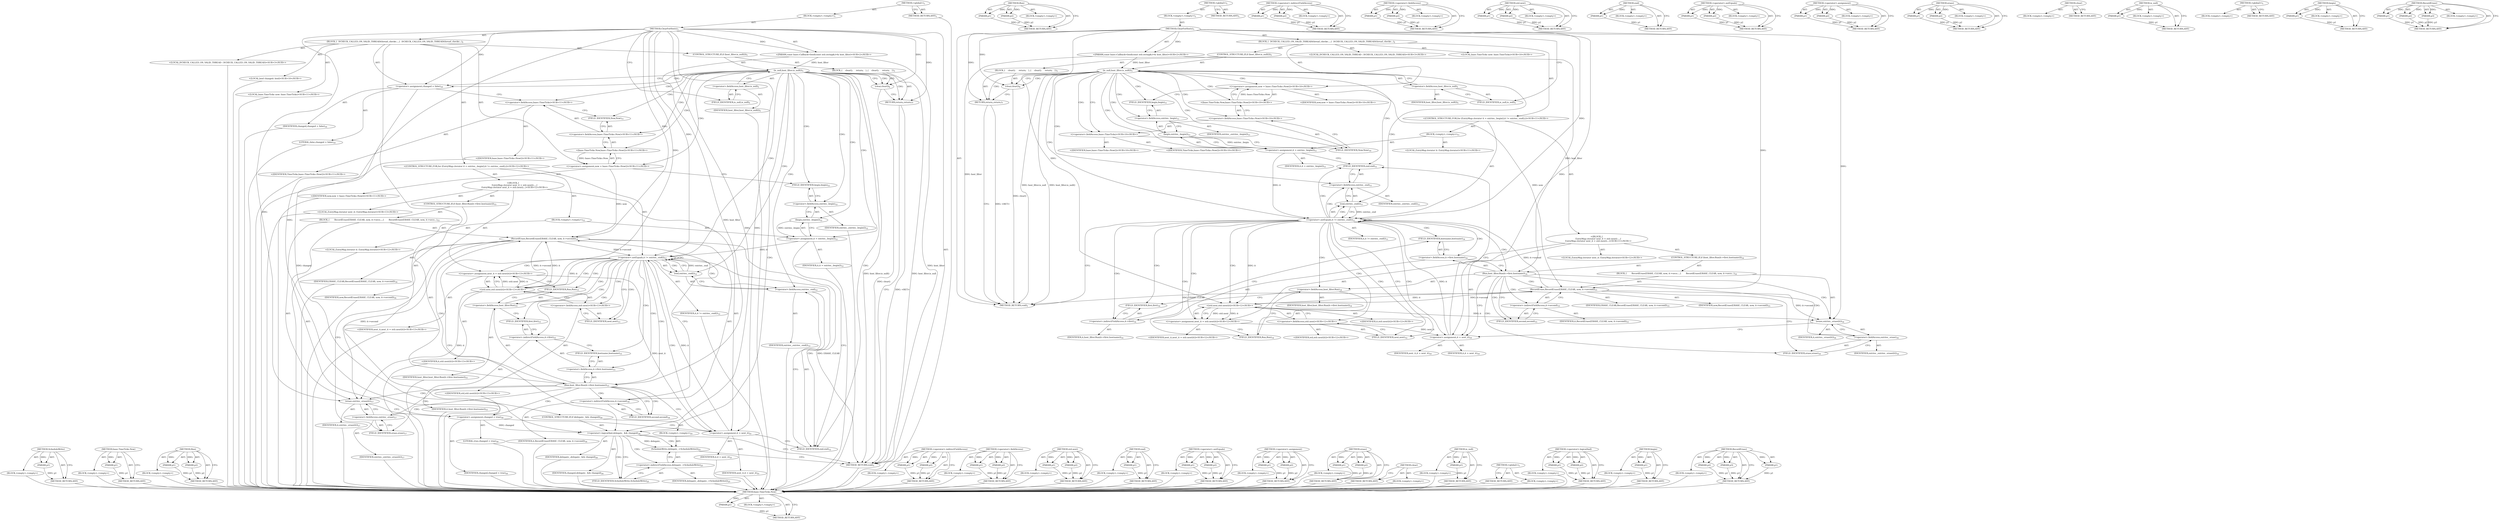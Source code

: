 digraph "RecordErase" {
vulnerable_120 [label=<(METHOD,base.TimeTicks.Now)>];
vulnerable_121 [label=<(PARAM,p1)>];
vulnerable_122 [label=<(BLOCK,&lt;empty&gt;,&lt;empty&gt;)>];
vulnerable_123 [label=<(METHOD_RETURN,ANY)>];
vulnerable_142 [label=<(METHOD,Run)>];
vulnerable_143 [label=<(PARAM,p1)>];
vulnerable_144 [label=<(PARAM,p2)>];
vulnerable_145 [label=<(BLOCK,&lt;empty&gt;,&lt;empty&gt;)>];
vulnerable_146 [label=<(METHOD_RETURN,ANY)>];
vulnerable_6 [label=<(METHOD,&lt;global&gt;)<SUB>1</SUB>>];
vulnerable_7 [label=<(BLOCK,&lt;empty&gt;,&lt;empty&gt;)<SUB>1</SUB>>];
vulnerable_8 [label=<(METHOD,ClearForHosts)<SUB>1</SUB>>];
vulnerable_9 [label="<(PARAM,const base::Callback&lt;bool(const std::string&amp;)&gt;&amp; host_filter)<SUB>2</SUB>>"];
vulnerable_10 [label=<(BLOCK,{
  DCHECK_CALLED_ON_VALID_THREAD(thread_checke...,{
  DCHECK_CALLED_ON_VALID_THREAD(thread_checke...)<SUB>2</SUB>>];
vulnerable_11 [label="<(LOCAL,DCHECK_CALLED_ON_VALID_THREAD : DCHECK_CALLED_ON_VALID_THREAD)<SUB>3</SUB>>"];
vulnerable_12 [label=<(CONTROL_STRUCTURE,IF,if (host_filter.is_null()))<SUB>5</SUB>>];
vulnerable_13 [label=<(is_null,host_filter.is_null())<SUB>5</SUB>>];
vulnerable_14 [label=<(&lt;operator&gt;.fieldAccess,host_filter.is_null)<SUB>5</SUB>>];
vulnerable_15 [label=<(IDENTIFIER,host_filter,host_filter.is_null())<SUB>5</SUB>>];
vulnerable_16 [label=<(FIELD_IDENTIFIER,is_null,is_null)<SUB>5</SUB>>];
vulnerable_17 [label=<(BLOCK,{
    clear();
     return;
   },{
    clear();
     return;
   })<SUB>5</SUB>>];
vulnerable_18 [label=<(clear,clear())<SUB>6</SUB>>];
vulnerable_19 [label=<(RETURN,return;,return;)<SUB>7</SUB>>];
vulnerable_20 [label="<(LOCAL,base.TimeTicks now: base.TimeTicks)<SUB>10</SUB>>"];
vulnerable_21 [label="<(&lt;operator&gt;.assignment,now = base::TimeTicks::Now())<SUB>10</SUB>>"];
vulnerable_22 [label="<(IDENTIFIER,now,now = base::TimeTicks::Now())<SUB>10</SUB>>"];
vulnerable_23 [label="<(base.TimeTicks.Now,base::TimeTicks::Now())<SUB>10</SUB>>"];
vulnerable_24 [label="<(&lt;operator&gt;.fieldAccess,base::TimeTicks::Now)<SUB>10</SUB>>"];
vulnerable_25 [label="<(&lt;operator&gt;.fieldAccess,base::TimeTicks)<SUB>10</SUB>>"];
vulnerable_26 [label="<(IDENTIFIER,base,base::TimeTicks::Now())<SUB>10</SUB>>"];
vulnerable_27 [label="<(IDENTIFIER,TimeTicks,base::TimeTicks::Now())<SUB>10</SUB>>"];
vulnerable_28 [label=<(FIELD_IDENTIFIER,Now,Now)<SUB>10</SUB>>];
vulnerable_29 [label="<(CONTROL_STRUCTURE,FOR,for (EntryMap::iterator it = entries_.begin();it != entries_.end();))<SUB>11</SUB>>"];
vulnerable_30 [label=<(BLOCK,&lt;empty&gt;,&lt;empty&gt;)<SUB>11</SUB>>];
vulnerable_31 [label="<(LOCAL,EntryMap.iterator it: EntryMap.iterator)<SUB>11</SUB>>"];
vulnerable_32 [label=<(&lt;operator&gt;.assignment,it = entries_.begin())<SUB>11</SUB>>];
vulnerable_33 [label=<(IDENTIFIER,it,it = entries_.begin())<SUB>11</SUB>>];
vulnerable_34 [label=<(begin,entries_.begin())<SUB>11</SUB>>];
vulnerable_35 [label=<(&lt;operator&gt;.fieldAccess,entries_.begin)<SUB>11</SUB>>];
vulnerable_36 [label=<(IDENTIFIER,entries_,entries_.begin())<SUB>11</SUB>>];
vulnerable_37 [label=<(FIELD_IDENTIFIER,begin,begin)<SUB>11</SUB>>];
vulnerable_38 [label=<(&lt;operator&gt;.notEquals,it != entries_.end())<SUB>11</SUB>>];
vulnerable_39 [label=<(IDENTIFIER,it,it != entries_.end())<SUB>11</SUB>>];
vulnerable_40 [label=<(end,entries_.end())<SUB>11</SUB>>];
vulnerable_41 [label=<(&lt;operator&gt;.fieldAccess,entries_.end)<SUB>11</SUB>>];
vulnerable_42 [label=<(IDENTIFIER,entries_,entries_.end())<SUB>11</SUB>>];
vulnerable_43 [label=<(FIELD_IDENTIFIER,end,end)<SUB>11</SUB>>];
vulnerable_44 [label="<(BLOCK,{
     EntryMap::iterator next_it = std::next(i...,{
     EntryMap::iterator next_it = std::next(i...)<SUB>11</SUB>>"];
vulnerable_45 [label="<(LOCAL,EntryMap.iterator next_it: EntryMap.iterator)<SUB>12</SUB>>"];
vulnerable_46 [label="<(&lt;operator&gt;.assignment,next_it = std::next(it))<SUB>12</SUB>>"];
vulnerable_47 [label="<(IDENTIFIER,next_it,next_it = std::next(it))<SUB>12</SUB>>"];
vulnerable_48 [label="<(std.next,std::next(it))<SUB>12</SUB>>"];
vulnerable_49 [label="<(&lt;operator&gt;.fieldAccess,std::next)<SUB>12</SUB>>"];
vulnerable_50 [label="<(IDENTIFIER,std,std::next(it))<SUB>12</SUB>>"];
vulnerable_51 [label=<(FIELD_IDENTIFIER,next,next)<SUB>12</SUB>>];
vulnerable_52 [label="<(IDENTIFIER,it,std::next(it))<SUB>12</SUB>>"];
vulnerable_53 [label=<(CONTROL_STRUCTURE,IF,if (host_filter.Run(it-&gt;first.hostname)))<SUB>14</SUB>>];
vulnerable_54 [label=<(Run,host_filter.Run(it-&gt;first.hostname))<SUB>14</SUB>>];
vulnerable_55 [label=<(&lt;operator&gt;.fieldAccess,host_filter.Run)<SUB>14</SUB>>];
vulnerable_56 [label=<(IDENTIFIER,host_filter,host_filter.Run(it-&gt;first.hostname))<SUB>14</SUB>>];
vulnerable_57 [label=<(FIELD_IDENTIFIER,Run,Run)<SUB>14</SUB>>];
vulnerable_58 [label=<(&lt;operator&gt;.fieldAccess,it-&gt;first.hostname)<SUB>14</SUB>>];
vulnerable_59 [label=<(&lt;operator&gt;.indirectFieldAccess,it-&gt;first)<SUB>14</SUB>>];
vulnerable_60 [label=<(IDENTIFIER,it,host_filter.Run(it-&gt;first.hostname))<SUB>14</SUB>>];
vulnerable_61 [label=<(FIELD_IDENTIFIER,first,first)<SUB>14</SUB>>];
vulnerable_62 [label=<(FIELD_IDENTIFIER,hostname,hostname)<SUB>14</SUB>>];
vulnerable_63 [label=<(BLOCK,{
       RecordErase(ERASE_CLEAR, now, it-&gt;seco...,{
       RecordErase(ERASE_CLEAR, now, it-&gt;seco...)<SUB>14</SUB>>];
vulnerable_64 [label=<(RecordErase,RecordErase(ERASE_CLEAR, now, it-&gt;second))<SUB>15</SUB>>];
vulnerable_65 [label=<(IDENTIFIER,ERASE_CLEAR,RecordErase(ERASE_CLEAR, now, it-&gt;second))<SUB>15</SUB>>];
vulnerable_66 [label=<(IDENTIFIER,now,RecordErase(ERASE_CLEAR, now, it-&gt;second))<SUB>15</SUB>>];
vulnerable_67 [label=<(&lt;operator&gt;.indirectFieldAccess,it-&gt;second)<SUB>15</SUB>>];
vulnerable_68 [label=<(IDENTIFIER,it,RecordErase(ERASE_CLEAR, now, it-&gt;second))<SUB>15</SUB>>];
vulnerable_69 [label=<(FIELD_IDENTIFIER,second,second)<SUB>15</SUB>>];
vulnerable_70 [label=<(erase,entries_.erase(it))<SUB>16</SUB>>];
vulnerable_71 [label=<(&lt;operator&gt;.fieldAccess,entries_.erase)<SUB>16</SUB>>];
vulnerable_72 [label=<(IDENTIFIER,entries_,entries_.erase(it))<SUB>16</SUB>>];
vulnerable_73 [label=<(FIELD_IDENTIFIER,erase,erase)<SUB>16</SUB>>];
vulnerable_74 [label=<(IDENTIFIER,it,entries_.erase(it))<SUB>16</SUB>>];
vulnerable_75 [label=<(&lt;operator&gt;.assignment,it = next_it)<SUB>19</SUB>>];
vulnerable_76 [label=<(IDENTIFIER,it,it = next_it)<SUB>19</SUB>>];
vulnerable_77 [label=<(IDENTIFIER,next_it,it = next_it)<SUB>19</SUB>>];
vulnerable_78 [label=<(METHOD_RETURN,void)<SUB>1</SUB>>];
vulnerable_80 [label=<(METHOD_RETURN,ANY)<SUB>1</SUB>>];
vulnerable_147 [label=<(METHOD,&lt;operator&gt;.indirectFieldAccess)>];
vulnerable_148 [label=<(PARAM,p1)>];
vulnerable_149 [label=<(PARAM,p2)>];
vulnerable_150 [label=<(BLOCK,&lt;empty&gt;,&lt;empty&gt;)>];
vulnerable_151 [label=<(METHOD_RETURN,ANY)>];
vulnerable_107 [label=<(METHOD,&lt;operator&gt;.fieldAccess)>];
vulnerable_108 [label=<(PARAM,p1)>];
vulnerable_109 [label=<(PARAM,p2)>];
vulnerable_110 [label=<(BLOCK,&lt;empty&gt;,&lt;empty&gt;)>];
vulnerable_111 [label=<(METHOD_RETURN,ANY)>];
vulnerable_137 [label=<(METHOD,std.next)>];
vulnerable_138 [label=<(PARAM,p1)>];
vulnerable_139 [label=<(PARAM,p2)>];
vulnerable_140 [label=<(BLOCK,&lt;empty&gt;,&lt;empty&gt;)>];
vulnerable_141 [label=<(METHOD_RETURN,ANY)>];
vulnerable_133 [label=<(METHOD,end)>];
vulnerable_134 [label=<(PARAM,p1)>];
vulnerable_135 [label=<(BLOCK,&lt;empty&gt;,&lt;empty&gt;)>];
vulnerable_136 [label=<(METHOD_RETURN,ANY)>];
vulnerable_128 [label=<(METHOD,&lt;operator&gt;.notEquals)>];
vulnerable_129 [label=<(PARAM,p1)>];
vulnerable_130 [label=<(PARAM,p2)>];
vulnerable_131 [label=<(BLOCK,&lt;empty&gt;,&lt;empty&gt;)>];
vulnerable_132 [label=<(METHOD_RETURN,ANY)>];
vulnerable_115 [label=<(METHOD,&lt;operator&gt;.assignment)>];
vulnerable_116 [label=<(PARAM,p1)>];
vulnerable_117 [label=<(PARAM,p2)>];
vulnerable_118 [label=<(BLOCK,&lt;empty&gt;,&lt;empty&gt;)>];
vulnerable_119 [label=<(METHOD_RETURN,ANY)>];
vulnerable_158 [label=<(METHOD,erase)>];
vulnerable_159 [label=<(PARAM,p1)>];
vulnerable_160 [label=<(PARAM,p2)>];
vulnerable_161 [label=<(BLOCK,&lt;empty&gt;,&lt;empty&gt;)>];
vulnerable_162 [label=<(METHOD_RETURN,ANY)>];
vulnerable_112 [label=<(METHOD,clear)>];
vulnerable_113 [label=<(BLOCK,&lt;empty&gt;,&lt;empty&gt;)>];
vulnerable_114 [label=<(METHOD_RETURN,ANY)>];
vulnerable_103 [label=<(METHOD,is_null)>];
vulnerable_104 [label=<(PARAM,p1)>];
vulnerable_105 [label=<(BLOCK,&lt;empty&gt;,&lt;empty&gt;)>];
vulnerable_106 [label=<(METHOD_RETURN,ANY)>];
vulnerable_97 [label=<(METHOD,&lt;global&gt;)<SUB>1</SUB>>];
vulnerable_98 [label=<(BLOCK,&lt;empty&gt;,&lt;empty&gt;)>];
vulnerable_99 [label=<(METHOD_RETURN,ANY)>];
vulnerable_124 [label=<(METHOD,begin)>];
vulnerable_125 [label=<(PARAM,p1)>];
vulnerable_126 [label=<(BLOCK,&lt;empty&gt;,&lt;empty&gt;)>];
vulnerable_127 [label=<(METHOD_RETURN,ANY)>];
vulnerable_152 [label=<(METHOD,RecordErase)>];
vulnerable_153 [label=<(PARAM,p1)>];
vulnerable_154 [label=<(PARAM,p2)>];
vulnerable_155 [label=<(PARAM,p3)>];
vulnerable_156 [label=<(BLOCK,&lt;empty&gt;,&lt;empty&gt;)>];
vulnerable_157 [label=<(METHOD_RETURN,ANY)>];
fixed_186 [label=<(METHOD,ScheduleWrite)>];
fixed_187 [label=<(PARAM,p1)>];
fixed_188 [label=<(BLOCK,&lt;empty&gt;,&lt;empty&gt;)>];
fixed_189 [label=<(METHOD_RETURN,ANY)>];
fixed_138 [label=<(METHOD,base.TimeTicks.Now)>];
fixed_139 [label=<(PARAM,p1)>];
fixed_140 [label=<(BLOCK,&lt;empty&gt;,&lt;empty&gt;)>];
fixed_141 [label=<(METHOD_RETURN,ANY)>];
fixed_160 [label=<(METHOD,Run)>];
fixed_161 [label=<(PARAM,p1)>];
fixed_162 [label=<(PARAM,p2)>];
fixed_163 [label=<(BLOCK,&lt;empty&gt;,&lt;empty&gt;)>];
fixed_164 [label=<(METHOD_RETURN,ANY)>];
fixed_6 [label=<(METHOD,&lt;global&gt;)<SUB>1</SUB>>];
fixed_7 [label=<(BLOCK,&lt;empty&gt;,&lt;empty&gt;)<SUB>1</SUB>>];
fixed_8 [label=<(METHOD,ClearForHosts)<SUB>1</SUB>>];
fixed_9 [label="<(PARAM,const base::Callback&lt;bool(const std::string&amp;)&gt;&amp; host_filter)<SUB>2</SUB>>"];
fixed_10 [label=<(BLOCK,{
  DCHECK_CALLED_ON_VALID_THREAD(thread_checke...,{
  DCHECK_CALLED_ON_VALID_THREAD(thread_checke...)<SUB>2</SUB>>];
fixed_11 [label="<(LOCAL,DCHECK_CALLED_ON_VALID_THREAD : DCHECK_CALLED_ON_VALID_THREAD)<SUB>3</SUB>>"];
fixed_12 [label=<(CONTROL_STRUCTURE,IF,if (host_filter.is_null()))<SUB>5</SUB>>];
fixed_13 [label=<(is_null,host_filter.is_null())<SUB>5</SUB>>];
fixed_14 [label=<(&lt;operator&gt;.fieldAccess,host_filter.is_null)<SUB>5</SUB>>];
fixed_15 [label=<(IDENTIFIER,host_filter,host_filter.is_null())<SUB>5</SUB>>];
fixed_16 [label=<(FIELD_IDENTIFIER,is_null,is_null)<SUB>5</SUB>>];
fixed_17 [label=<(BLOCK,{
    clear();
     return;
   },{
    clear();
     return;
   })<SUB>5</SUB>>];
fixed_18 [label=<(clear,clear())<SUB>6</SUB>>];
fixed_19 [label=<(RETURN,return;,return;)<SUB>7</SUB>>];
fixed_20 [label="<(LOCAL,bool changed: bool)<SUB>10</SUB>>"];
fixed_21 [label=<(&lt;operator&gt;.assignment,changed = false)<SUB>10</SUB>>];
fixed_22 [label=<(IDENTIFIER,changed,changed = false)<SUB>10</SUB>>];
fixed_23 [label=<(LITERAL,false,changed = false)<SUB>10</SUB>>];
fixed_24 [label="<(LOCAL,base.TimeTicks now: base.TimeTicks)<SUB>11</SUB>>"];
fixed_25 [label="<(&lt;operator&gt;.assignment,now = base::TimeTicks::Now())<SUB>11</SUB>>"];
fixed_26 [label="<(IDENTIFIER,now,now = base::TimeTicks::Now())<SUB>11</SUB>>"];
fixed_27 [label="<(base.TimeTicks.Now,base::TimeTicks::Now())<SUB>11</SUB>>"];
fixed_28 [label="<(&lt;operator&gt;.fieldAccess,base::TimeTicks::Now)<SUB>11</SUB>>"];
fixed_29 [label="<(&lt;operator&gt;.fieldAccess,base::TimeTicks)<SUB>11</SUB>>"];
fixed_30 [label="<(IDENTIFIER,base,base::TimeTicks::Now())<SUB>11</SUB>>"];
fixed_31 [label="<(IDENTIFIER,TimeTicks,base::TimeTicks::Now())<SUB>11</SUB>>"];
fixed_32 [label=<(FIELD_IDENTIFIER,Now,Now)<SUB>11</SUB>>];
fixed_33 [label="<(CONTROL_STRUCTURE,FOR,for (EntryMap::iterator it = entries_.begin();it != entries_.end();))<SUB>12</SUB>>"];
fixed_34 [label=<(BLOCK,&lt;empty&gt;,&lt;empty&gt;)<SUB>12</SUB>>];
fixed_35 [label="<(LOCAL,EntryMap.iterator it: EntryMap.iterator)<SUB>12</SUB>>"];
fixed_36 [label=<(&lt;operator&gt;.assignment,it = entries_.begin())<SUB>12</SUB>>];
fixed_37 [label=<(IDENTIFIER,it,it = entries_.begin())<SUB>12</SUB>>];
fixed_38 [label=<(begin,entries_.begin())<SUB>12</SUB>>];
fixed_39 [label=<(&lt;operator&gt;.fieldAccess,entries_.begin)<SUB>12</SUB>>];
fixed_40 [label=<(IDENTIFIER,entries_,entries_.begin())<SUB>12</SUB>>];
fixed_41 [label=<(FIELD_IDENTIFIER,begin,begin)<SUB>12</SUB>>];
fixed_42 [label=<(&lt;operator&gt;.notEquals,it != entries_.end())<SUB>12</SUB>>];
fixed_43 [label=<(IDENTIFIER,it,it != entries_.end())<SUB>12</SUB>>];
fixed_44 [label=<(end,entries_.end())<SUB>12</SUB>>];
fixed_45 [label=<(&lt;operator&gt;.fieldAccess,entries_.end)<SUB>12</SUB>>];
fixed_46 [label=<(IDENTIFIER,entries_,entries_.end())<SUB>12</SUB>>];
fixed_47 [label=<(FIELD_IDENTIFIER,end,end)<SUB>12</SUB>>];
fixed_48 [label="<(BLOCK,{
     EntryMap::iterator next_it = std::next(i...,{
     EntryMap::iterator next_it = std::next(i...)<SUB>12</SUB>>"];
fixed_49 [label="<(LOCAL,EntryMap.iterator next_it: EntryMap.iterator)<SUB>13</SUB>>"];
fixed_50 [label="<(&lt;operator&gt;.assignment,next_it = std::next(it))<SUB>13</SUB>>"];
fixed_51 [label="<(IDENTIFIER,next_it,next_it = std::next(it))<SUB>13</SUB>>"];
fixed_52 [label="<(std.next,std::next(it))<SUB>13</SUB>>"];
fixed_53 [label="<(&lt;operator&gt;.fieldAccess,std::next)<SUB>13</SUB>>"];
fixed_54 [label="<(IDENTIFIER,std,std::next(it))<SUB>13</SUB>>"];
fixed_55 [label=<(FIELD_IDENTIFIER,next,next)<SUB>13</SUB>>];
fixed_56 [label="<(IDENTIFIER,it,std::next(it))<SUB>13</SUB>>"];
fixed_57 [label=<(CONTROL_STRUCTURE,IF,if (host_filter.Run(it-&gt;first.hostname)))<SUB>15</SUB>>];
fixed_58 [label=<(Run,host_filter.Run(it-&gt;first.hostname))<SUB>15</SUB>>];
fixed_59 [label=<(&lt;operator&gt;.fieldAccess,host_filter.Run)<SUB>15</SUB>>];
fixed_60 [label=<(IDENTIFIER,host_filter,host_filter.Run(it-&gt;first.hostname))<SUB>15</SUB>>];
fixed_61 [label=<(FIELD_IDENTIFIER,Run,Run)<SUB>15</SUB>>];
fixed_62 [label=<(&lt;operator&gt;.fieldAccess,it-&gt;first.hostname)<SUB>15</SUB>>];
fixed_63 [label=<(&lt;operator&gt;.indirectFieldAccess,it-&gt;first)<SUB>15</SUB>>];
fixed_64 [label=<(IDENTIFIER,it,host_filter.Run(it-&gt;first.hostname))<SUB>15</SUB>>];
fixed_65 [label=<(FIELD_IDENTIFIER,first,first)<SUB>15</SUB>>];
fixed_66 [label=<(FIELD_IDENTIFIER,hostname,hostname)<SUB>15</SUB>>];
fixed_67 [label=<(BLOCK,{
       RecordErase(ERASE_CLEAR, now, it-&gt;seco...,{
       RecordErase(ERASE_CLEAR, now, it-&gt;seco...)<SUB>15</SUB>>];
fixed_68 [label=<(RecordErase,RecordErase(ERASE_CLEAR, now, it-&gt;second))<SUB>16</SUB>>];
fixed_69 [label=<(IDENTIFIER,ERASE_CLEAR,RecordErase(ERASE_CLEAR, now, it-&gt;second))<SUB>16</SUB>>];
fixed_70 [label=<(IDENTIFIER,now,RecordErase(ERASE_CLEAR, now, it-&gt;second))<SUB>16</SUB>>];
fixed_71 [label=<(&lt;operator&gt;.indirectFieldAccess,it-&gt;second)<SUB>16</SUB>>];
fixed_72 [label=<(IDENTIFIER,it,RecordErase(ERASE_CLEAR, now, it-&gt;second))<SUB>16</SUB>>];
fixed_73 [label=<(FIELD_IDENTIFIER,second,second)<SUB>16</SUB>>];
fixed_74 [label=<(erase,entries_.erase(it))<SUB>17</SUB>>];
fixed_75 [label=<(&lt;operator&gt;.fieldAccess,entries_.erase)<SUB>17</SUB>>];
fixed_76 [label=<(IDENTIFIER,entries_,entries_.erase(it))<SUB>17</SUB>>];
fixed_77 [label=<(FIELD_IDENTIFIER,erase,erase)<SUB>17</SUB>>];
fixed_78 [label=<(IDENTIFIER,it,entries_.erase(it))<SUB>17</SUB>>];
fixed_79 [label=<(&lt;operator&gt;.assignment,changed = true)<SUB>18</SUB>>];
fixed_80 [label=<(IDENTIFIER,changed,changed = true)<SUB>18</SUB>>];
fixed_81 [label=<(LITERAL,true,changed = true)<SUB>18</SUB>>];
fixed_82 [label=<(&lt;operator&gt;.assignment,it = next_it)<SUB>21</SUB>>];
fixed_83 [label=<(IDENTIFIER,it,it = next_it)<SUB>21</SUB>>];
fixed_84 [label=<(IDENTIFIER,next_it,it = next_it)<SUB>21</SUB>>];
fixed_85 [label=<(CONTROL_STRUCTURE,IF,if (delegate_ &amp;&amp; changed))<SUB>24</SUB>>];
fixed_86 [label=<(&lt;operator&gt;.logicalAnd,delegate_ &amp;&amp; changed)<SUB>24</SUB>>];
fixed_87 [label=<(IDENTIFIER,delegate_,delegate_ &amp;&amp; changed)<SUB>24</SUB>>];
fixed_88 [label=<(IDENTIFIER,changed,delegate_ &amp;&amp; changed)<SUB>24</SUB>>];
fixed_89 [label=<(BLOCK,&lt;empty&gt;,&lt;empty&gt;)<SUB>25</SUB>>];
fixed_90 [label=<(ScheduleWrite,delegate_-&gt;ScheduleWrite())<SUB>25</SUB>>];
fixed_91 [label=<(&lt;operator&gt;.indirectFieldAccess,delegate_-&gt;ScheduleWrite)<SUB>25</SUB>>];
fixed_92 [label=<(IDENTIFIER,delegate_,delegate_-&gt;ScheduleWrite())<SUB>25</SUB>>];
fixed_93 [label=<(FIELD_IDENTIFIER,ScheduleWrite,ScheduleWrite)<SUB>25</SUB>>];
fixed_94 [label=<(METHOD_RETURN,void)<SUB>1</SUB>>];
fixed_96 [label=<(METHOD_RETURN,ANY)<SUB>1</SUB>>];
fixed_165 [label=<(METHOD,&lt;operator&gt;.indirectFieldAccess)>];
fixed_166 [label=<(PARAM,p1)>];
fixed_167 [label=<(PARAM,p2)>];
fixed_168 [label=<(BLOCK,&lt;empty&gt;,&lt;empty&gt;)>];
fixed_169 [label=<(METHOD_RETURN,ANY)>];
fixed_125 [label=<(METHOD,&lt;operator&gt;.fieldAccess)>];
fixed_126 [label=<(PARAM,p1)>];
fixed_127 [label=<(PARAM,p2)>];
fixed_128 [label=<(BLOCK,&lt;empty&gt;,&lt;empty&gt;)>];
fixed_129 [label=<(METHOD_RETURN,ANY)>];
fixed_155 [label=<(METHOD,std.next)>];
fixed_156 [label=<(PARAM,p1)>];
fixed_157 [label=<(PARAM,p2)>];
fixed_158 [label=<(BLOCK,&lt;empty&gt;,&lt;empty&gt;)>];
fixed_159 [label=<(METHOD_RETURN,ANY)>];
fixed_151 [label=<(METHOD,end)>];
fixed_152 [label=<(PARAM,p1)>];
fixed_153 [label=<(BLOCK,&lt;empty&gt;,&lt;empty&gt;)>];
fixed_154 [label=<(METHOD_RETURN,ANY)>];
fixed_146 [label=<(METHOD,&lt;operator&gt;.notEquals)>];
fixed_147 [label=<(PARAM,p1)>];
fixed_148 [label=<(PARAM,p2)>];
fixed_149 [label=<(BLOCK,&lt;empty&gt;,&lt;empty&gt;)>];
fixed_150 [label=<(METHOD_RETURN,ANY)>];
fixed_133 [label=<(METHOD,&lt;operator&gt;.assignment)>];
fixed_134 [label=<(PARAM,p1)>];
fixed_135 [label=<(PARAM,p2)>];
fixed_136 [label=<(BLOCK,&lt;empty&gt;,&lt;empty&gt;)>];
fixed_137 [label=<(METHOD_RETURN,ANY)>];
fixed_176 [label=<(METHOD,erase)>];
fixed_177 [label=<(PARAM,p1)>];
fixed_178 [label=<(PARAM,p2)>];
fixed_179 [label=<(BLOCK,&lt;empty&gt;,&lt;empty&gt;)>];
fixed_180 [label=<(METHOD_RETURN,ANY)>];
fixed_130 [label=<(METHOD,clear)>];
fixed_131 [label=<(BLOCK,&lt;empty&gt;,&lt;empty&gt;)>];
fixed_132 [label=<(METHOD_RETURN,ANY)>];
fixed_121 [label=<(METHOD,is_null)>];
fixed_122 [label=<(PARAM,p1)>];
fixed_123 [label=<(BLOCK,&lt;empty&gt;,&lt;empty&gt;)>];
fixed_124 [label=<(METHOD_RETURN,ANY)>];
fixed_115 [label=<(METHOD,&lt;global&gt;)<SUB>1</SUB>>];
fixed_116 [label=<(BLOCK,&lt;empty&gt;,&lt;empty&gt;)>];
fixed_117 [label=<(METHOD_RETURN,ANY)>];
fixed_181 [label=<(METHOD,&lt;operator&gt;.logicalAnd)>];
fixed_182 [label=<(PARAM,p1)>];
fixed_183 [label=<(PARAM,p2)>];
fixed_184 [label=<(BLOCK,&lt;empty&gt;,&lt;empty&gt;)>];
fixed_185 [label=<(METHOD_RETURN,ANY)>];
fixed_142 [label=<(METHOD,begin)>];
fixed_143 [label=<(PARAM,p1)>];
fixed_144 [label=<(BLOCK,&lt;empty&gt;,&lt;empty&gt;)>];
fixed_145 [label=<(METHOD_RETURN,ANY)>];
fixed_170 [label=<(METHOD,RecordErase)>];
fixed_171 [label=<(PARAM,p1)>];
fixed_172 [label=<(PARAM,p2)>];
fixed_173 [label=<(PARAM,p3)>];
fixed_174 [label=<(BLOCK,&lt;empty&gt;,&lt;empty&gt;)>];
fixed_175 [label=<(METHOD_RETURN,ANY)>];
vulnerable_120 -> vulnerable_121  [key=0, label="AST: "];
vulnerable_120 -> vulnerable_121  [key=1, label="DDG: "];
vulnerable_120 -> vulnerable_122  [key=0, label="AST: "];
vulnerable_120 -> vulnerable_123  [key=0, label="AST: "];
vulnerable_120 -> vulnerable_123  [key=1, label="CFG: "];
vulnerable_121 -> vulnerable_123  [key=0, label="DDG: p1"];
vulnerable_142 -> vulnerable_143  [key=0, label="AST: "];
vulnerable_142 -> vulnerable_143  [key=1, label="DDG: "];
vulnerable_142 -> vulnerable_145  [key=0, label="AST: "];
vulnerable_142 -> vulnerable_144  [key=0, label="AST: "];
vulnerable_142 -> vulnerable_144  [key=1, label="DDG: "];
vulnerable_142 -> vulnerable_146  [key=0, label="AST: "];
vulnerable_142 -> vulnerable_146  [key=1, label="CFG: "];
vulnerable_143 -> vulnerable_146  [key=0, label="DDG: p1"];
vulnerable_144 -> vulnerable_146  [key=0, label="DDG: p2"];
vulnerable_6 -> vulnerable_7  [key=0, label="AST: "];
vulnerable_6 -> vulnerable_80  [key=0, label="AST: "];
vulnerable_6 -> vulnerable_80  [key=1, label="CFG: "];
vulnerable_7 -> vulnerable_8  [key=0, label="AST: "];
vulnerable_8 -> vulnerable_9  [key=0, label="AST: "];
vulnerable_8 -> vulnerable_9  [key=1, label="DDG: "];
vulnerable_8 -> vulnerable_10  [key=0, label="AST: "];
vulnerable_8 -> vulnerable_78  [key=0, label="AST: "];
vulnerable_8 -> vulnerable_16  [key=0, label="CFG: "];
vulnerable_8 -> vulnerable_18  [key=0, label="DDG: "];
vulnerable_8 -> vulnerable_19  [key=0, label="DDG: "];
vulnerable_8 -> vulnerable_38  [key=0, label="DDG: "];
vulnerable_8 -> vulnerable_75  [key=0, label="DDG: "];
vulnerable_8 -> vulnerable_48  [key=0, label="DDG: "];
vulnerable_8 -> vulnerable_64  [key=0, label="DDG: "];
vulnerable_8 -> vulnerable_70  [key=0, label="DDG: "];
vulnerable_9 -> vulnerable_78  [key=0, label="DDG: host_filter"];
vulnerable_9 -> vulnerable_13  [key=0, label="DDG: host_filter"];
vulnerable_9 -> vulnerable_54  [key=0, label="DDG: host_filter"];
vulnerable_10 -> vulnerable_11  [key=0, label="AST: "];
vulnerable_10 -> vulnerable_12  [key=0, label="AST: "];
vulnerable_10 -> vulnerable_20  [key=0, label="AST: "];
vulnerable_10 -> vulnerable_21  [key=0, label="AST: "];
vulnerable_10 -> vulnerable_29  [key=0, label="AST: "];
vulnerable_12 -> vulnerable_13  [key=0, label="AST: "];
vulnerable_12 -> vulnerable_17  [key=0, label="AST: "];
vulnerable_13 -> vulnerable_14  [key=0, label="AST: "];
vulnerable_13 -> vulnerable_18  [key=0, label="CFG: "];
vulnerable_13 -> vulnerable_18  [key=1, label="CDG: "];
vulnerable_13 -> vulnerable_25  [key=0, label="CFG: "];
vulnerable_13 -> vulnerable_25  [key=1, label="CDG: "];
vulnerable_13 -> vulnerable_78  [key=0, label="DDG: host_filter.is_null"];
vulnerable_13 -> vulnerable_78  [key=1, label="DDG: host_filter.is_null()"];
vulnerable_13 -> vulnerable_34  [key=0, label="CDG: "];
vulnerable_13 -> vulnerable_21  [key=0, label="CDG: "];
vulnerable_13 -> vulnerable_32  [key=0, label="CDG: "];
vulnerable_13 -> vulnerable_19  [key=0, label="CDG: "];
vulnerable_13 -> vulnerable_28  [key=0, label="CDG: "];
vulnerable_13 -> vulnerable_37  [key=0, label="CDG: "];
vulnerable_13 -> vulnerable_38  [key=0, label="CDG: "];
vulnerable_13 -> vulnerable_40  [key=0, label="CDG: "];
vulnerable_13 -> vulnerable_35  [key=0, label="CDG: "];
vulnerable_13 -> vulnerable_43  [key=0, label="CDG: "];
vulnerable_13 -> vulnerable_24  [key=0, label="CDG: "];
vulnerable_13 -> vulnerable_23  [key=0, label="CDG: "];
vulnerable_13 -> vulnerable_41  [key=0, label="CDG: "];
vulnerable_14 -> vulnerable_15  [key=0, label="AST: "];
vulnerable_14 -> vulnerable_16  [key=0, label="AST: "];
vulnerable_14 -> vulnerable_13  [key=0, label="CFG: "];
vulnerable_16 -> vulnerable_14  [key=0, label="CFG: "];
vulnerable_17 -> vulnerable_18  [key=0, label="AST: "];
vulnerable_17 -> vulnerable_19  [key=0, label="AST: "];
vulnerable_18 -> vulnerable_19  [key=0, label="CFG: "];
vulnerable_18 -> vulnerable_78  [key=0, label="DDG: clear()"];
vulnerable_19 -> vulnerable_78  [key=0, label="CFG: "];
vulnerable_19 -> vulnerable_78  [key=1, label="DDG: &lt;RET&gt;"];
vulnerable_21 -> vulnerable_22  [key=0, label="AST: "];
vulnerable_21 -> vulnerable_23  [key=0, label="AST: "];
vulnerable_21 -> vulnerable_37  [key=0, label="CFG: "];
vulnerable_21 -> vulnerable_64  [key=0, label="DDG: now"];
vulnerable_23 -> vulnerable_24  [key=0, label="AST: "];
vulnerable_23 -> vulnerable_21  [key=0, label="CFG: "];
vulnerable_23 -> vulnerable_21  [key=1, label="DDG: base::TimeTicks::Now"];
vulnerable_24 -> vulnerable_25  [key=0, label="AST: "];
vulnerable_24 -> vulnerable_28  [key=0, label="AST: "];
vulnerable_24 -> vulnerable_23  [key=0, label="CFG: "];
vulnerable_25 -> vulnerable_26  [key=0, label="AST: "];
vulnerable_25 -> vulnerable_27  [key=0, label="AST: "];
vulnerable_25 -> vulnerable_28  [key=0, label="CFG: "];
vulnerable_28 -> vulnerable_24  [key=0, label="CFG: "];
vulnerable_29 -> vulnerable_30  [key=0, label="AST: "];
vulnerable_29 -> vulnerable_38  [key=0, label="AST: "];
vulnerable_29 -> vulnerable_44  [key=0, label="AST: "];
vulnerable_30 -> vulnerable_31  [key=0, label="AST: "];
vulnerable_30 -> vulnerable_32  [key=0, label="AST: "];
vulnerable_32 -> vulnerable_33  [key=0, label="AST: "];
vulnerable_32 -> vulnerable_34  [key=0, label="AST: "];
vulnerable_32 -> vulnerable_43  [key=0, label="CFG: "];
vulnerable_32 -> vulnerable_38  [key=0, label="DDG: it"];
vulnerable_34 -> vulnerable_35  [key=0, label="AST: "];
vulnerable_34 -> vulnerable_32  [key=0, label="CFG: "];
vulnerable_34 -> vulnerable_32  [key=1, label="DDG: entries_.begin"];
vulnerable_35 -> vulnerable_36  [key=0, label="AST: "];
vulnerable_35 -> vulnerable_37  [key=0, label="AST: "];
vulnerable_35 -> vulnerable_34  [key=0, label="CFG: "];
vulnerable_37 -> vulnerable_35  [key=0, label="CFG: "];
vulnerable_38 -> vulnerable_39  [key=0, label="AST: "];
vulnerable_38 -> vulnerable_40  [key=0, label="AST: "];
vulnerable_38 -> vulnerable_40  [key=1, label="CDG: "];
vulnerable_38 -> vulnerable_78  [key=0, label="CFG: "];
vulnerable_38 -> vulnerable_51  [key=0, label="CFG: "];
vulnerable_38 -> vulnerable_51  [key=1, label="CDG: "];
vulnerable_38 -> vulnerable_48  [key=0, label="DDG: it"];
vulnerable_38 -> vulnerable_48  [key=1, label="CDG: "];
vulnerable_38 -> vulnerable_49  [key=0, label="CDG: "];
vulnerable_38 -> vulnerable_57  [key=0, label="CDG: "];
vulnerable_38 -> vulnerable_75  [key=0, label="CDG: "];
vulnerable_38 -> vulnerable_46  [key=0, label="CDG: "];
vulnerable_38 -> vulnerable_38  [key=0, label="CDG: "];
vulnerable_38 -> vulnerable_59  [key=0, label="CDG: "];
vulnerable_38 -> vulnerable_54  [key=0, label="CDG: "];
vulnerable_38 -> vulnerable_43  [key=0, label="CDG: "];
vulnerable_38 -> vulnerable_58  [key=0, label="CDG: "];
vulnerable_38 -> vulnerable_61  [key=0, label="CDG: "];
vulnerable_38 -> vulnerable_41  [key=0, label="CDG: "];
vulnerable_38 -> vulnerable_55  [key=0, label="CDG: "];
vulnerable_38 -> vulnerable_62  [key=0, label="CDG: "];
vulnerable_40 -> vulnerable_41  [key=0, label="AST: "];
vulnerable_40 -> vulnerable_38  [key=0, label="CFG: "];
vulnerable_40 -> vulnerable_38  [key=1, label="DDG: entries_.end"];
vulnerable_41 -> vulnerable_42  [key=0, label="AST: "];
vulnerable_41 -> vulnerable_43  [key=0, label="AST: "];
vulnerable_41 -> vulnerable_40  [key=0, label="CFG: "];
vulnerable_43 -> vulnerable_41  [key=0, label="CFG: "];
vulnerable_44 -> vulnerable_45  [key=0, label="AST: "];
vulnerable_44 -> vulnerable_46  [key=0, label="AST: "];
vulnerable_44 -> vulnerable_53  [key=0, label="AST: "];
vulnerable_44 -> vulnerable_75  [key=0, label="AST: "];
vulnerable_46 -> vulnerable_47  [key=0, label="AST: "];
vulnerable_46 -> vulnerable_48  [key=0, label="AST: "];
vulnerable_46 -> vulnerable_57  [key=0, label="CFG: "];
vulnerable_46 -> vulnerable_75  [key=0, label="DDG: next_it"];
vulnerable_48 -> vulnerable_49  [key=0, label="AST: "];
vulnerable_48 -> vulnerable_52  [key=0, label="AST: "];
vulnerable_48 -> vulnerable_46  [key=0, label="CFG: "];
vulnerable_48 -> vulnerable_46  [key=1, label="DDG: std::next"];
vulnerable_48 -> vulnerable_46  [key=2, label="DDG: it"];
vulnerable_48 -> vulnerable_64  [key=0, label="DDG: it"];
vulnerable_48 -> vulnerable_70  [key=0, label="DDG: it"];
vulnerable_49 -> vulnerable_50  [key=0, label="AST: "];
vulnerable_49 -> vulnerable_51  [key=0, label="AST: "];
vulnerable_49 -> vulnerable_48  [key=0, label="CFG: "];
vulnerable_51 -> vulnerable_49  [key=0, label="CFG: "];
vulnerable_53 -> vulnerable_54  [key=0, label="AST: "];
vulnerable_53 -> vulnerable_63  [key=0, label="AST: "];
vulnerable_54 -> vulnerable_55  [key=0, label="AST: "];
vulnerable_54 -> vulnerable_58  [key=0, label="AST: "];
vulnerable_54 -> vulnerable_69  [key=0, label="CFG: "];
vulnerable_54 -> vulnerable_69  [key=1, label="CDG: "];
vulnerable_54 -> vulnerable_75  [key=0, label="CFG: "];
vulnerable_54 -> vulnerable_73  [key=0, label="CDG: "];
vulnerable_54 -> vulnerable_64  [key=0, label="CDG: "];
vulnerable_54 -> vulnerable_67  [key=0, label="CDG: "];
vulnerable_54 -> vulnerable_71  [key=0, label="CDG: "];
vulnerable_54 -> vulnerable_70  [key=0, label="CDG: "];
vulnerable_55 -> vulnerable_56  [key=0, label="AST: "];
vulnerable_55 -> vulnerable_57  [key=0, label="AST: "];
vulnerable_55 -> vulnerable_61  [key=0, label="CFG: "];
vulnerable_57 -> vulnerable_55  [key=0, label="CFG: "];
vulnerable_58 -> vulnerable_59  [key=0, label="AST: "];
vulnerable_58 -> vulnerable_62  [key=0, label="AST: "];
vulnerable_58 -> vulnerable_54  [key=0, label="CFG: "];
vulnerable_59 -> vulnerable_60  [key=0, label="AST: "];
vulnerable_59 -> vulnerable_61  [key=0, label="AST: "];
vulnerable_59 -> vulnerable_62  [key=0, label="CFG: "];
vulnerable_61 -> vulnerable_59  [key=0, label="CFG: "];
vulnerable_62 -> vulnerable_58  [key=0, label="CFG: "];
vulnerable_63 -> vulnerable_64  [key=0, label="AST: "];
vulnerable_63 -> vulnerable_70  [key=0, label="AST: "];
vulnerable_64 -> vulnerable_65  [key=0, label="AST: "];
vulnerable_64 -> vulnerable_66  [key=0, label="AST: "];
vulnerable_64 -> vulnerable_67  [key=0, label="AST: "];
vulnerable_64 -> vulnerable_73  [key=0, label="CFG: "];
vulnerable_64 -> vulnerable_78  [key=0, label="DDG: ERASE_CLEAR"];
vulnerable_64 -> vulnerable_38  [key=0, label="DDG: it-&gt;second"];
vulnerable_64 -> vulnerable_48  [key=0, label="DDG: it-&gt;second"];
vulnerable_64 -> vulnerable_70  [key=0, label="DDG: it-&gt;second"];
vulnerable_67 -> vulnerable_68  [key=0, label="AST: "];
vulnerable_67 -> vulnerable_69  [key=0, label="AST: "];
vulnerable_67 -> vulnerable_64  [key=0, label="CFG: "];
vulnerable_69 -> vulnerable_67  [key=0, label="CFG: "];
vulnerable_70 -> vulnerable_71  [key=0, label="AST: "];
vulnerable_70 -> vulnerable_74  [key=0, label="AST: "];
vulnerable_70 -> vulnerable_75  [key=0, label="CFG: "];
vulnerable_71 -> vulnerable_72  [key=0, label="AST: "];
vulnerable_71 -> vulnerable_73  [key=0, label="AST: "];
vulnerable_71 -> vulnerable_70  [key=0, label="CFG: "];
vulnerable_73 -> vulnerable_71  [key=0, label="CFG: "];
vulnerable_75 -> vulnerable_76  [key=0, label="AST: "];
vulnerable_75 -> vulnerable_77  [key=0, label="AST: "];
vulnerable_75 -> vulnerable_43  [key=0, label="CFG: "];
vulnerable_75 -> vulnerable_38  [key=0, label="DDG: it"];
vulnerable_147 -> vulnerable_148  [key=0, label="AST: "];
vulnerable_147 -> vulnerable_148  [key=1, label="DDG: "];
vulnerable_147 -> vulnerable_150  [key=0, label="AST: "];
vulnerable_147 -> vulnerable_149  [key=0, label="AST: "];
vulnerable_147 -> vulnerable_149  [key=1, label="DDG: "];
vulnerable_147 -> vulnerable_151  [key=0, label="AST: "];
vulnerable_147 -> vulnerable_151  [key=1, label="CFG: "];
vulnerable_148 -> vulnerable_151  [key=0, label="DDG: p1"];
vulnerable_149 -> vulnerable_151  [key=0, label="DDG: p2"];
vulnerable_107 -> vulnerable_108  [key=0, label="AST: "];
vulnerable_107 -> vulnerable_108  [key=1, label="DDG: "];
vulnerable_107 -> vulnerable_110  [key=0, label="AST: "];
vulnerable_107 -> vulnerable_109  [key=0, label="AST: "];
vulnerable_107 -> vulnerable_109  [key=1, label="DDG: "];
vulnerable_107 -> vulnerable_111  [key=0, label="AST: "];
vulnerable_107 -> vulnerable_111  [key=1, label="CFG: "];
vulnerable_108 -> vulnerable_111  [key=0, label="DDG: p1"];
vulnerable_109 -> vulnerable_111  [key=0, label="DDG: p2"];
vulnerable_137 -> vulnerable_138  [key=0, label="AST: "];
vulnerable_137 -> vulnerable_138  [key=1, label="DDG: "];
vulnerable_137 -> vulnerable_140  [key=0, label="AST: "];
vulnerable_137 -> vulnerable_139  [key=0, label="AST: "];
vulnerable_137 -> vulnerable_139  [key=1, label="DDG: "];
vulnerable_137 -> vulnerable_141  [key=0, label="AST: "];
vulnerable_137 -> vulnerable_141  [key=1, label="CFG: "];
vulnerable_138 -> vulnerable_141  [key=0, label="DDG: p1"];
vulnerable_139 -> vulnerable_141  [key=0, label="DDG: p2"];
vulnerable_133 -> vulnerable_134  [key=0, label="AST: "];
vulnerable_133 -> vulnerable_134  [key=1, label="DDG: "];
vulnerable_133 -> vulnerable_135  [key=0, label="AST: "];
vulnerable_133 -> vulnerable_136  [key=0, label="AST: "];
vulnerable_133 -> vulnerable_136  [key=1, label="CFG: "];
vulnerable_134 -> vulnerable_136  [key=0, label="DDG: p1"];
vulnerable_128 -> vulnerable_129  [key=0, label="AST: "];
vulnerable_128 -> vulnerable_129  [key=1, label="DDG: "];
vulnerable_128 -> vulnerable_131  [key=0, label="AST: "];
vulnerable_128 -> vulnerable_130  [key=0, label="AST: "];
vulnerable_128 -> vulnerable_130  [key=1, label="DDG: "];
vulnerable_128 -> vulnerable_132  [key=0, label="AST: "];
vulnerable_128 -> vulnerable_132  [key=1, label="CFG: "];
vulnerable_129 -> vulnerable_132  [key=0, label="DDG: p1"];
vulnerable_130 -> vulnerable_132  [key=0, label="DDG: p2"];
vulnerable_115 -> vulnerable_116  [key=0, label="AST: "];
vulnerable_115 -> vulnerable_116  [key=1, label="DDG: "];
vulnerable_115 -> vulnerable_118  [key=0, label="AST: "];
vulnerable_115 -> vulnerable_117  [key=0, label="AST: "];
vulnerable_115 -> vulnerable_117  [key=1, label="DDG: "];
vulnerable_115 -> vulnerable_119  [key=0, label="AST: "];
vulnerable_115 -> vulnerable_119  [key=1, label="CFG: "];
vulnerable_116 -> vulnerable_119  [key=0, label="DDG: p1"];
vulnerable_117 -> vulnerable_119  [key=0, label="DDG: p2"];
vulnerable_158 -> vulnerable_159  [key=0, label="AST: "];
vulnerable_158 -> vulnerable_159  [key=1, label="DDG: "];
vulnerable_158 -> vulnerable_161  [key=0, label="AST: "];
vulnerable_158 -> vulnerable_160  [key=0, label="AST: "];
vulnerable_158 -> vulnerable_160  [key=1, label="DDG: "];
vulnerable_158 -> vulnerable_162  [key=0, label="AST: "];
vulnerable_158 -> vulnerable_162  [key=1, label="CFG: "];
vulnerable_159 -> vulnerable_162  [key=0, label="DDG: p1"];
vulnerable_160 -> vulnerable_162  [key=0, label="DDG: p2"];
vulnerable_112 -> vulnerable_113  [key=0, label="AST: "];
vulnerable_112 -> vulnerable_114  [key=0, label="AST: "];
vulnerable_112 -> vulnerable_114  [key=1, label="CFG: "];
vulnerable_103 -> vulnerable_104  [key=0, label="AST: "];
vulnerable_103 -> vulnerable_104  [key=1, label="DDG: "];
vulnerable_103 -> vulnerable_105  [key=0, label="AST: "];
vulnerable_103 -> vulnerable_106  [key=0, label="AST: "];
vulnerable_103 -> vulnerable_106  [key=1, label="CFG: "];
vulnerable_104 -> vulnerable_106  [key=0, label="DDG: p1"];
vulnerable_97 -> vulnerable_98  [key=0, label="AST: "];
vulnerable_97 -> vulnerable_99  [key=0, label="AST: "];
vulnerable_97 -> vulnerable_99  [key=1, label="CFG: "];
vulnerable_124 -> vulnerable_125  [key=0, label="AST: "];
vulnerable_124 -> vulnerable_125  [key=1, label="DDG: "];
vulnerable_124 -> vulnerable_126  [key=0, label="AST: "];
vulnerable_124 -> vulnerable_127  [key=0, label="AST: "];
vulnerable_124 -> vulnerable_127  [key=1, label="CFG: "];
vulnerable_125 -> vulnerable_127  [key=0, label="DDG: p1"];
vulnerable_152 -> vulnerable_153  [key=0, label="AST: "];
vulnerable_152 -> vulnerable_153  [key=1, label="DDG: "];
vulnerable_152 -> vulnerable_156  [key=0, label="AST: "];
vulnerable_152 -> vulnerable_154  [key=0, label="AST: "];
vulnerable_152 -> vulnerable_154  [key=1, label="DDG: "];
vulnerable_152 -> vulnerable_157  [key=0, label="AST: "];
vulnerable_152 -> vulnerable_157  [key=1, label="CFG: "];
vulnerable_152 -> vulnerable_155  [key=0, label="AST: "];
vulnerable_152 -> vulnerable_155  [key=1, label="DDG: "];
vulnerable_153 -> vulnerable_157  [key=0, label="DDG: p1"];
vulnerable_154 -> vulnerable_157  [key=0, label="DDG: p2"];
vulnerable_155 -> vulnerable_157  [key=0, label="DDG: p3"];
fixed_186 -> fixed_187  [key=0, label="AST: "];
fixed_186 -> fixed_187  [key=1, label="DDG: "];
fixed_186 -> fixed_188  [key=0, label="AST: "];
fixed_186 -> fixed_189  [key=0, label="AST: "];
fixed_186 -> fixed_189  [key=1, label="CFG: "];
fixed_187 -> fixed_189  [key=0, label="DDG: p1"];
fixed_188 -> vulnerable_120  [key=0];
fixed_189 -> vulnerable_120  [key=0];
fixed_138 -> fixed_139  [key=0, label="AST: "];
fixed_138 -> fixed_139  [key=1, label="DDG: "];
fixed_138 -> fixed_140  [key=0, label="AST: "];
fixed_138 -> fixed_141  [key=0, label="AST: "];
fixed_138 -> fixed_141  [key=1, label="CFG: "];
fixed_139 -> fixed_141  [key=0, label="DDG: p1"];
fixed_140 -> vulnerable_120  [key=0];
fixed_141 -> vulnerable_120  [key=0];
fixed_160 -> fixed_161  [key=0, label="AST: "];
fixed_160 -> fixed_161  [key=1, label="DDG: "];
fixed_160 -> fixed_163  [key=0, label="AST: "];
fixed_160 -> fixed_162  [key=0, label="AST: "];
fixed_160 -> fixed_162  [key=1, label="DDG: "];
fixed_160 -> fixed_164  [key=0, label="AST: "];
fixed_160 -> fixed_164  [key=1, label="CFG: "];
fixed_161 -> fixed_164  [key=0, label="DDG: p1"];
fixed_162 -> fixed_164  [key=0, label="DDG: p2"];
fixed_163 -> vulnerable_120  [key=0];
fixed_164 -> vulnerable_120  [key=0];
fixed_6 -> fixed_7  [key=0, label="AST: "];
fixed_6 -> fixed_96  [key=0, label="AST: "];
fixed_6 -> fixed_96  [key=1, label="CFG: "];
fixed_7 -> fixed_8  [key=0, label="AST: "];
fixed_8 -> fixed_9  [key=0, label="AST: "];
fixed_8 -> fixed_9  [key=1, label="DDG: "];
fixed_8 -> fixed_10  [key=0, label="AST: "];
fixed_8 -> fixed_94  [key=0, label="AST: "];
fixed_8 -> fixed_16  [key=0, label="CFG: "];
fixed_8 -> fixed_21  [key=0, label="DDG: "];
fixed_8 -> fixed_18  [key=0, label="DDG: "];
fixed_8 -> fixed_19  [key=0, label="DDG: "];
fixed_8 -> fixed_42  [key=0, label="DDG: "];
fixed_8 -> fixed_82  [key=0, label="DDG: "];
fixed_8 -> fixed_86  [key=0, label="DDG: "];
fixed_8 -> fixed_52  [key=0, label="DDG: "];
fixed_8 -> fixed_79  [key=0, label="DDG: "];
fixed_8 -> fixed_68  [key=0, label="DDG: "];
fixed_8 -> fixed_74  [key=0, label="DDG: "];
fixed_9 -> fixed_94  [key=0, label="DDG: host_filter"];
fixed_9 -> fixed_13  [key=0, label="DDG: host_filter"];
fixed_9 -> fixed_58  [key=0, label="DDG: host_filter"];
fixed_10 -> fixed_11  [key=0, label="AST: "];
fixed_10 -> fixed_12  [key=0, label="AST: "];
fixed_10 -> fixed_20  [key=0, label="AST: "];
fixed_10 -> fixed_21  [key=0, label="AST: "];
fixed_10 -> fixed_24  [key=0, label="AST: "];
fixed_10 -> fixed_25  [key=0, label="AST: "];
fixed_10 -> fixed_33  [key=0, label="AST: "];
fixed_10 -> fixed_85  [key=0, label="AST: "];
fixed_11 -> vulnerable_120  [key=0];
fixed_12 -> fixed_13  [key=0, label="AST: "];
fixed_12 -> fixed_17  [key=0, label="AST: "];
fixed_13 -> fixed_14  [key=0, label="AST: "];
fixed_13 -> fixed_18  [key=0, label="CFG: "];
fixed_13 -> fixed_18  [key=1, label="CDG: "];
fixed_13 -> fixed_21  [key=0, label="CFG: "];
fixed_13 -> fixed_21  [key=1, label="CDG: "];
fixed_13 -> fixed_94  [key=0, label="DDG: host_filter.is_null"];
fixed_13 -> fixed_94  [key=1, label="DDG: host_filter.is_null()"];
fixed_13 -> fixed_47  [key=0, label="CDG: "];
fixed_13 -> fixed_32  [key=0, label="CDG: "];
fixed_13 -> fixed_42  [key=0, label="CDG: "];
fixed_13 -> fixed_19  [key=0, label="CDG: "];
fixed_13 -> fixed_28  [key=0, label="CDG: "];
fixed_13 -> fixed_38  [key=0, label="CDG: "];
fixed_13 -> fixed_25  [key=0, label="CDG: "];
fixed_13 -> fixed_45  [key=0, label="CDG: "];
fixed_13 -> fixed_27  [key=0, label="CDG: "];
fixed_13 -> fixed_29  [key=0, label="CDG: "];
fixed_13 -> fixed_44  [key=0, label="CDG: "];
fixed_13 -> fixed_36  [key=0, label="CDG: "];
fixed_13 -> fixed_41  [key=0, label="CDG: "];
fixed_13 -> fixed_39  [key=0, label="CDG: "];
fixed_13 -> fixed_86  [key=0, label="CDG: "];
fixed_14 -> fixed_15  [key=0, label="AST: "];
fixed_14 -> fixed_16  [key=0, label="AST: "];
fixed_14 -> fixed_13  [key=0, label="CFG: "];
fixed_15 -> vulnerable_120  [key=0];
fixed_16 -> fixed_14  [key=0, label="CFG: "];
fixed_17 -> fixed_18  [key=0, label="AST: "];
fixed_17 -> fixed_19  [key=0, label="AST: "];
fixed_18 -> fixed_19  [key=0, label="CFG: "];
fixed_18 -> fixed_94  [key=0, label="DDG: clear()"];
fixed_19 -> fixed_94  [key=0, label="CFG: "];
fixed_19 -> fixed_94  [key=1, label="DDG: &lt;RET&gt;"];
fixed_20 -> vulnerable_120  [key=0];
fixed_21 -> fixed_22  [key=0, label="AST: "];
fixed_21 -> fixed_23  [key=0, label="AST: "];
fixed_21 -> fixed_29  [key=0, label="CFG: "];
fixed_21 -> fixed_86  [key=0, label="DDG: changed"];
fixed_22 -> vulnerable_120  [key=0];
fixed_23 -> vulnerable_120  [key=0];
fixed_24 -> vulnerable_120  [key=0];
fixed_25 -> fixed_26  [key=0, label="AST: "];
fixed_25 -> fixed_27  [key=0, label="AST: "];
fixed_25 -> fixed_41  [key=0, label="CFG: "];
fixed_25 -> fixed_68  [key=0, label="DDG: now"];
fixed_26 -> vulnerable_120  [key=0];
fixed_27 -> fixed_28  [key=0, label="AST: "];
fixed_27 -> fixed_25  [key=0, label="CFG: "];
fixed_27 -> fixed_25  [key=1, label="DDG: base::TimeTicks::Now"];
fixed_28 -> fixed_29  [key=0, label="AST: "];
fixed_28 -> fixed_32  [key=0, label="AST: "];
fixed_28 -> fixed_27  [key=0, label="CFG: "];
fixed_29 -> fixed_30  [key=0, label="AST: "];
fixed_29 -> fixed_31  [key=0, label="AST: "];
fixed_29 -> fixed_32  [key=0, label="CFG: "];
fixed_30 -> vulnerable_120  [key=0];
fixed_31 -> vulnerable_120  [key=0];
fixed_32 -> fixed_28  [key=0, label="CFG: "];
fixed_33 -> fixed_34  [key=0, label="AST: "];
fixed_33 -> fixed_42  [key=0, label="AST: "];
fixed_33 -> fixed_48  [key=0, label="AST: "];
fixed_34 -> fixed_35  [key=0, label="AST: "];
fixed_34 -> fixed_36  [key=0, label="AST: "];
fixed_35 -> vulnerable_120  [key=0];
fixed_36 -> fixed_37  [key=0, label="AST: "];
fixed_36 -> fixed_38  [key=0, label="AST: "];
fixed_36 -> fixed_47  [key=0, label="CFG: "];
fixed_36 -> fixed_42  [key=0, label="DDG: it"];
fixed_37 -> vulnerable_120  [key=0];
fixed_38 -> fixed_39  [key=0, label="AST: "];
fixed_38 -> fixed_36  [key=0, label="CFG: "];
fixed_38 -> fixed_36  [key=1, label="DDG: entries_.begin"];
fixed_39 -> fixed_40  [key=0, label="AST: "];
fixed_39 -> fixed_41  [key=0, label="AST: "];
fixed_39 -> fixed_38  [key=0, label="CFG: "];
fixed_40 -> vulnerable_120  [key=0];
fixed_41 -> fixed_39  [key=0, label="CFG: "];
fixed_42 -> fixed_43  [key=0, label="AST: "];
fixed_42 -> fixed_44  [key=0, label="AST: "];
fixed_42 -> fixed_44  [key=1, label="CDG: "];
fixed_42 -> fixed_55  [key=0, label="CFG: "];
fixed_42 -> fixed_55  [key=1, label="CDG: "];
fixed_42 -> fixed_86  [key=0, label="CFG: "];
fixed_42 -> fixed_52  [key=0, label="DDG: it"];
fixed_42 -> fixed_52  [key=1, label="CDG: "];
fixed_42 -> fixed_47  [key=0, label="CDG: "];
fixed_42 -> fixed_42  [key=0, label="CDG: "];
fixed_42 -> fixed_66  [key=0, label="CDG: "];
fixed_42 -> fixed_45  [key=0, label="CDG: "];
fixed_42 -> fixed_65  [key=0, label="CDG: "];
fixed_42 -> fixed_50  [key=0, label="CDG: "];
fixed_42 -> fixed_59  [key=0, label="CDG: "];
fixed_42 -> fixed_82  [key=0, label="CDG: "];
fixed_42 -> fixed_58  [key=0, label="CDG: "];
fixed_42 -> fixed_61  [key=0, label="CDG: "];
fixed_42 -> fixed_53  [key=0, label="CDG: "];
fixed_42 -> fixed_63  [key=0, label="CDG: "];
fixed_42 -> fixed_62  [key=0, label="CDG: "];
fixed_43 -> vulnerable_120  [key=0];
fixed_44 -> fixed_45  [key=0, label="AST: "];
fixed_44 -> fixed_42  [key=0, label="CFG: "];
fixed_44 -> fixed_42  [key=1, label="DDG: entries_.end"];
fixed_45 -> fixed_46  [key=0, label="AST: "];
fixed_45 -> fixed_47  [key=0, label="AST: "];
fixed_45 -> fixed_44  [key=0, label="CFG: "];
fixed_46 -> vulnerable_120  [key=0];
fixed_47 -> fixed_45  [key=0, label="CFG: "];
fixed_48 -> fixed_49  [key=0, label="AST: "];
fixed_48 -> fixed_50  [key=0, label="AST: "];
fixed_48 -> fixed_57  [key=0, label="AST: "];
fixed_48 -> fixed_82  [key=0, label="AST: "];
fixed_49 -> vulnerable_120  [key=0];
fixed_50 -> fixed_51  [key=0, label="AST: "];
fixed_50 -> fixed_52  [key=0, label="AST: "];
fixed_50 -> fixed_61  [key=0, label="CFG: "];
fixed_50 -> fixed_82  [key=0, label="DDG: next_it"];
fixed_51 -> vulnerable_120  [key=0];
fixed_52 -> fixed_53  [key=0, label="AST: "];
fixed_52 -> fixed_56  [key=0, label="AST: "];
fixed_52 -> fixed_50  [key=0, label="CFG: "];
fixed_52 -> fixed_50  [key=1, label="DDG: std::next"];
fixed_52 -> fixed_50  [key=2, label="DDG: it"];
fixed_52 -> fixed_68  [key=0, label="DDG: it"];
fixed_52 -> fixed_74  [key=0, label="DDG: it"];
fixed_53 -> fixed_54  [key=0, label="AST: "];
fixed_53 -> fixed_55  [key=0, label="AST: "];
fixed_53 -> fixed_52  [key=0, label="CFG: "];
fixed_54 -> vulnerable_120  [key=0];
fixed_55 -> fixed_53  [key=0, label="CFG: "];
fixed_56 -> vulnerable_120  [key=0];
fixed_57 -> fixed_58  [key=0, label="AST: "];
fixed_57 -> fixed_67  [key=0, label="AST: "];
fixed_58 -> fixed_59  [key=0, label="AST: "];
fixed_58 -> fixed_62  [key=0, label="AST: "];
fixed_58 -> fixed_73  [key=0, label="CFG: "];
fixed_58 -> fixed_73  [key=1, label="CDG: "];
fixed_58 -> fixed_82  [key=0, label="CFG: "];
fixed_58 -> fixed_68  [key=0, label="CDG: "];
fixed_58 -> fixed_77  [key=0, label="CDG: "];
fixed_58 -> fixed_75  [key=0, label="CDG: "];
fixed_58 -> fixed_74  [key=0, label="CDG: "];
fixed_58 -> fixed_79  [key=0, label="CDG: "];
fixed_58 -> fixed_71  [key=0, label="CDG: "];
fixed_59 -> fixed_60  [key=0, label="AST: "];
fixed_59 -> fixed_61  [key=0, label="AST: "];
fixed_59 -> fixed_65  [key=0, label="CFG: "];
fixed_60 -> vulnerable_120  [key=0];
fixed_61 -> fixed_59  [key=0, label="CFG: "];
fixed_62 -> fixed_63  [key=0, label="AST: "];
fixed_62 -> fixed_66  [key=0, label="AST: "];
fixed_62 -> fixed_58  [key=0, label="CFG: "];
fixed_63 -> fixed_64  [key=0, label="AST: "];
fixed_63 -> fixed_65  [key=0, label="AST: "];
fixed_63 -> fixed_66  [key=0, label="CFG: "];
fixed_64 -> vulnerable_120  [key=0];
fixed_65 -> fixed_63  [key=0, label="CFG: "];
fixed_66 -> fixed_62  [key=0, label="CFG: "];
fixed_67 -> fixed_68  [key=0, label="AST: "];
fixed_67 -> fixed_74  [key=0, label="AST: "];
fixed_67 -> fixed_79  [key=0, label="AST: "];
fixed_68 -> fixed_69  [key=0, label="AST: "];
fixed_68 -> fixed_70  [key=0, label="AST: "];
fixed_68 -> fixed_71  [key=0, label="AST: "];
fixed_68 -> fixed_77  [key=0, label="CFG: "];
fixed_68 -> fixed_94  [key=0, label="DDG: ERASE_CLEAR"];
fixed_68 -> fixed_42  [key=0, label="DDG: it-&gt;second"];
fixed_68 -> fixed_52  [key=0, label="DDG: it-&gt;second"];
fixed_68 -> fixed_74  [key=0, label="DDG: it-&gt;second"];
fixed_69 -> vulnerable_120  [key=0];
fixed_70 -> vulnerable_120  [key=0];
fixed_71 -> fixed_72  [key=0, label="AST: "];
fixed_71 -> fixed_73  [key=0, label="AST: "];
fixed_71 -> fixed_68  [key=0, label="CFG: "];
fixed_72 -> vulnerable_120  [key=0];
fixed_73 -> fixed_71  [key=0, label="CFG: "];
fixed_74 -> fixed_75  [key=0, label="AST: "];
fixed_74 -> fixed_78  [key=0, label="AST: "];
fixed_74 -> fixed_79  [key=0, label="CFG: "];
fixed_75 -> fixed_76  [key=0, label="AST: "];
fixed_75 -> fixed_77  [key=0, label="AST: "];
fixed_75 -> fixed_74  [key=0, label="CFG: "];
fixed_76 -> vulnerable_120  [key=0];
fixed_77 -> fixed_75  [key=0, label="CFG: "];
fixed_78 -> vulnerable_120  [key=0];
fixed_79 -> fixed_80  [key=0, label="AST: "];
fixed_79 -> fixed_81  [key=0, label="AST: "];
fixed_79 -> fixed_82  [key=0, label="CFG: "];
fixed_79 -> fixed_86  [key=0, label="DDG: changed"];
fixed_80 -> vulnerable_120  [key=0];
fixed_81 -> vulnerable_120  [key=0];
fixed_82 -> fixed_83  [key=0, label="AST: "];
fixed_82 -> fixed_84  [key=0, label="AST: "];
fixed_82 -> fixed_47  [key=0, label="CFG: "];
fixed_82 -> fixed_42  [key=0, label="DDG: it"];
fixed_83 -> vulnerable_120  [key=0];
fixed_84 -> vulnerable_120  [key=0];
fixed_85 -> fixed_86  [key=0, label="AST: "];
fixed_85 -> fixed_89  [key=0, label="AST: "];
fixed_86 -> fixed_87  [key=0, label="AST: "];
fixed_86 -> fixed_88  [key=0, label="AST: "];
fixed_86 -> fixed_94  [key=0, label="CFG: "];
fixed_86 -> fixed_93  [key=0, label="CFG: "];
fixed_86 -> fixed_93  [key=1, label="CDG: "];
fixed_86 -> fixed_90  [key=0, label="DDG: delegate_"];
fixed_86 -> fixed_90  [key=1, label="CDG: "];
fixed_86 -> fixed_91  [key=0, label="CDG: "];
fixed_87 -> vulnerable_120  [key=0];
fixed_88 -> vulnerable_120  [key=0];
fixed_89 -> fixed_90  [key=0, label="AST: "];
fixed_90 -> fixed_91  [key=0, label="AST: "];
fixed_90 -> fixed_94  [key=0, label="CFG: "];
fixed_91 -> fixed_92  [key=0, label="AST: "];
fixed_91 -> fixed_93  [key=0, label="AST: "];
fixed_91 -> fixed_90  [key=0, label="CFG: "];
fixed_92 -> vulnerable_120  [key=0];
fixed_93 -> fixed_91  [key=0, label="CFG: "];
fixed_94 -> vulnerable_120  [key=0];
fixed_96 -> vulnerable_120  [key=0];
fixed_165 -> fixed_166  [key=0, label="AST: "];
fixed_165 -> fixed_166  [key=1, label="DDG: "];
fixed_165 -> fixed_168  [key=0, label="AST: "];
fixed_165 -> fixed_167  [key=0, label="AST: "];
fixed_165 -> fixed_167  [key=1, label="DDG: "];
fixed_165 -> fixed_169  [key=0, label="AST: "];
fixed_165 -> fixed_169  [key=1, label="CFG: "];
fixed_166 -> fixed_169  [key=0, label="DDG: p1"];
fixed_167 -> fixed_169  [key=0, label="DDG: p2"];
fixed_168 -> vulnerable_120  [key=0];
fixed_169 -> vulnerable_120  [key=0];
fixed_125 -> fixed_126  [key=0, label="AST: "];
fixed_125 -> fixed_126  [key=1, label="DDG: "];
fixed_125 -> fixed_128  [key=0, label="AST: "];
fixed_125 -> fixed_127  [key=0, label="AST: "];
fixed_125 -> fixed_127  [key=1, label="DDG: "];
fixed_125 -> fixed_129  [key=0, label="AST: "];
fixed_125 -> fixed_129  [key=1, label="CFG: "];
fixed_126 -> fixed_129  [key=0, label="DDG: p1"];
fixed_127 -> fixed_129  [key=0, label="DDG: p2"];
fixed_128 -> vulnerable_120  [key=0];
fixed_129 -> vulnerable_120  [key=0];
fixed_155 -> fixed_156  [key=0, label="AST: "];
fixed_155 -> fixed_156  [key=1, label="DDG: "];
fixed_155 -> fixed_158  [key=0, label="AST: "];
fixed_155 -> fixed_157  [key=0, label="AST: "];
fixed_155 -> fixed_157  [key=1, label="DDG: "];
fixed_155 -> fixed_159  [key=0, label="AST: "];
fixed_155 -> fixed_159  [key=1, label="CFG: "];
fixed_156 -> fixed_159  [key=0, label="DDG: p1"];
fixed_157 -> fixed_159  [key=0, label="DDG: p2"];
fixed_158 -> vulnerable_120  [key=0];
fixed_159 -> vulnerable_120  [key=0];
fixed_151 -> fixed_152  [key=0, label="AST: "];
fixed_151 -> fixed_152  [key=1, label="DDG: "];
fixed_151 -> fixed_153  [key=0, label="AST: "];
fixed_151 -> fixed_154  [key=0, label="AST: "];
fixed_151 -> fixed_154  [key=1, label="CFG: "];
fixed_152 -> fixed_154  [key=0, label="DDG: p1"];
fixed_153 -> vulnerable_120  [key=0];
fixed_154 -> vulnerable_120  [key=0];
fixed_146 -> fixed_147  [key=0, label="AST: "];
fixed_146 -> fixed_147  [key=1, label="DDG: "];
fixed_146 -> fixed_149  [key=0, label="AST: "];
fixed_146 -> fixed_148  [key=0, label="AST: "];
fixed_146 -> fixed_148  [key=1, label="DDG: "];
fixed_146 -> fixed_150  [key=0, label="AST: "];
fixed_146 -> fixed_150  [key=1, label="CFG: "];
fixed_147 -> fixed_150  [key=0, label="DDG: p1"];
fixed_148 -> fixed_150  [key=0, label="DDG: p2"];
fixed_149 -> vulnerable_120  [key=0];
fixed_150 -> vulnerable_120  [key=0];
fixed_133 -> fixed_134  [key=0, label="AST: "];
fixed_133 -> fixed_134  [key=1, label="DDG: "];
fixed_133 -> fixed_136  [key=0, label="AST: "];
fixed_133 -> fixed_135  [key=0, label="AST: "];
fixed_133 -> fixed_135  [key=1, label="DDG: "];
fixed_133 -> fixed_137  [key=0, label="AST: "];
fixed_133 -> fixed_137  [key=1, label="CFG: "];
fixed_134 -> fixed_137  [key=0, label="DDG: p1"];
fixed_135 -> fixed_137  [key=0, label="DDG: p2"];
fixed_136 -> vulnerable_120  [key=0];
fixed_137 -> vulnerable_120  [key=0];
fixed_176 -> fixed_177  [key=0, label="AST: "];
fixed_176 -> fixed_177  [key=1, label="DDG: "];
fixed_176 -> fixed_179  [key=0, label="AST: "];
fixed_176 -> fixed_178  [key=0, label="AST: "];
fixed_176 -> fixed_178  [key=1, label="DDG: "];
fixed_176 -> fixed_180  [key=0, label="AST: "];
fixed_176 -> fixed_180  [key=1, label="CFG: "];
fixed_177 -> fixed_180  [key=0, label="DDG: p1"];
fixed_178 -> fixed_180  [key=0, label="DDG: p2"];
fixed_179 -> vulnerable_120  [key=0];
fixed_180 -> vulnerable_120  [key=0];
fixed_130 -> fixed_131  [key=0, label="AST: "];
fixed_130 -> fixed_132  [key=0, label="AST: "];
fixed_130 -> fixed_132  [key=1, label="CFG: "];
fixed_131 -> vulnerable_120  [key=0];
fixed_132 -> vulnerable_120  [key=0];
fixed_121 -> fixed_122  [key=0, label="AST: "];
fixed_121 -> fixed_122  [key=1, label="DDG: "];
fixed_121 -> fixed_123  [key=0, label="AST: "];
fixed_121 -> fixed_124  [key=0, label="AST: "];
fixed_121 -> fixed_124  [key=1, label="CFG: "];
fixed_122 -> fixed_124  [key=0, label="DDG: p1"];
fixed_123 -> vulnerable_120  [key=0];
fixed_124 -> vulnerable_120  [key=0];
fixed_115 -> fixed_116  [key=0, label="AST: "];
fixed_115 -> fixed_117  [key=0, label="AST: "];
fixed_115 -> fixed_117  [key=1, label="CFG: "];
fixed_116 -> vulnerable_120  [key=0];
fixed_117 -> vulnerable_120  [key=0];
fixed_181 -> fixed_182  [key=0, label="AST: "];
fixed_181 -> fixed_182  [key=1, label="DDG: "];
fixed_181 -> fixed_184  [key=0, label="AST: "];
fixed_181 -> fixed_183  [key=0, label="AST: "];
fixed_181 -> fixed_183  [key=1, label="DDG: "];
fixed_181 -> fixed_185  [key=0, label="AST: "];
fixed_181 -> fixed_185  [key=1, label="CFG: "];
fixed_182 -> fixed_185  [key=0, label="DDG: p1"];
fixed_183 -> fixed_185  [key=0, label="DDG: p2"];
fixed_184 -> vulnerable_120  [key=0];
fixed_185 -> vulnerable_120  [key=0];
fixed_142 -> fixed_143  [key=0, label="AST: "];
fixed_142 -> fixed_143  [key=1, label="DDG: "];
fixed_142 -> fixed_144  [key=0, label="AST: "];
fixed_142 -> fixed_145  [key=0, label="AST: "];
fixed_142 -> fixed_145  [key=1, label="CFG: "];
fixed_143 -> fixed_145  [key=0, label="DDG: p1"];
fixed_144 -> vulnerable_120  [key=0];
fixed_145 -> vulnerable_120  [key=0];
fixed_170 -> fixed_171  [key=0, label="AST: "];
fixed_170 -> fixed_171  [key=1, label="DDG: "];
fixed_170 -> fixed_174  [key=0, label="AST: "];
fixed_170 -> fixed_172  [key=0, label="AST: "];
fixed_170 -> fixed_172  [key=1, label="DDG: "];
fixed_170 -> fixed_175  [key=0, label="AST: "];
fixed_170 -> fixed_175  [key=1, label="CFG: "];
fixed_170 -> fixed_173  [key=0, label="AST: "];
fixed_170 -> fixed_173  [key=1, label="DDG: "];
fixed_171 -> fixed_175  [key=0, label="DDG: p1"];
fixed_172 -> fixed_175  [key=0, label="DDG: p2"];
fixed_173 -> fixed_175  [key=0, label="DDG: p3"];
fixed_174 -> vulnerable_120  [key=0];
fixed_175 -> vulnerable_120  [key=0];
}
